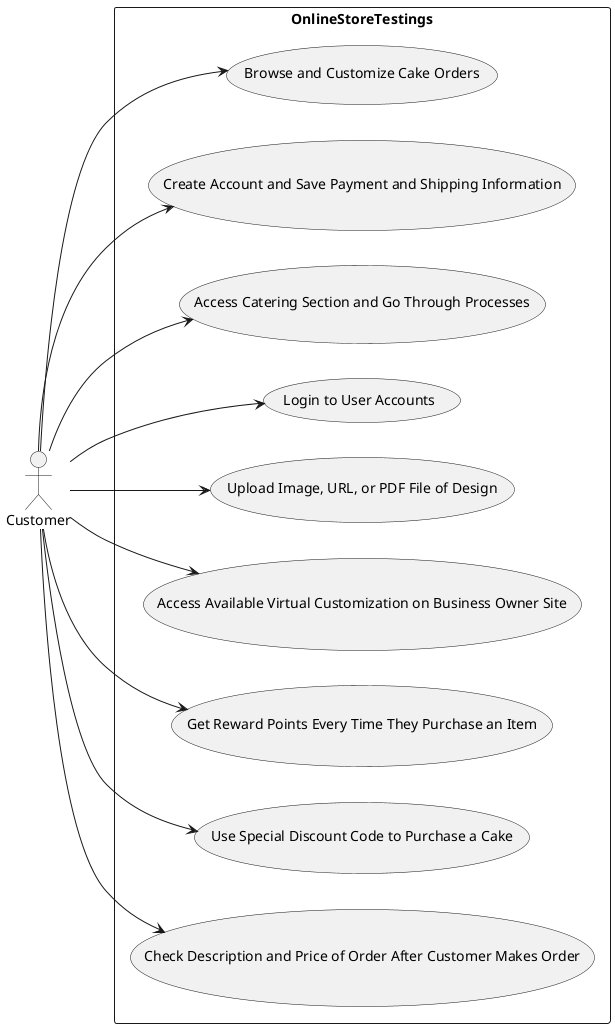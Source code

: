@startuml
left to right direction
actor Customer
rectangle OnlineStoreTestings{
  Customer --> (Browse and Customize Cake Orders)
  Customer --> (Create Account and Save Payment and Shipping Information)
  Customer --> (Access Catering Section and Go Through Processes)
  Customer --> (Login to User Accounts)
  Customer --> (Upload Image, URL, or PDF File of Design)
  Customer --> (Access Available Virtual Customization on Business Owner Site)
  Customer --> (Get Reward Points Every Time They Purchase an Item)
  Customer --> (Use Special Discount Code to Purchase a Cake)
  Customer --> (Check Description and Price of Order After Customer Makes Order)
}
@enduml